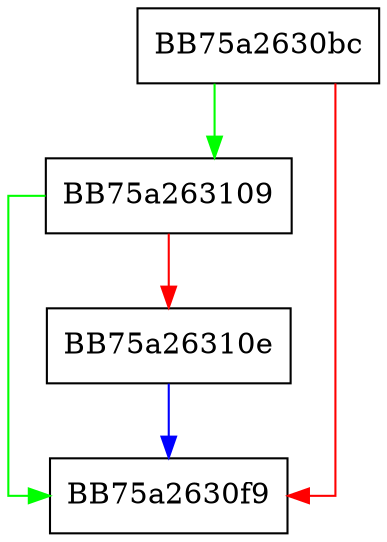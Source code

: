 digraph UnplibMemread {
  node [shape="box"];
  graph [splines=ortho];
  BB75a2630bc -> BB75a263109 [color="green"];
  BB75a2630bc -> BB75a2630f9 [color="red"];
  BB75a263109 -> BB75a2630f9 [color="green"];
  BB75a263109 -> BB75a26310e [color="red"];
  BB75a26310e -> BB75a2630f9 [color="blue"];
}